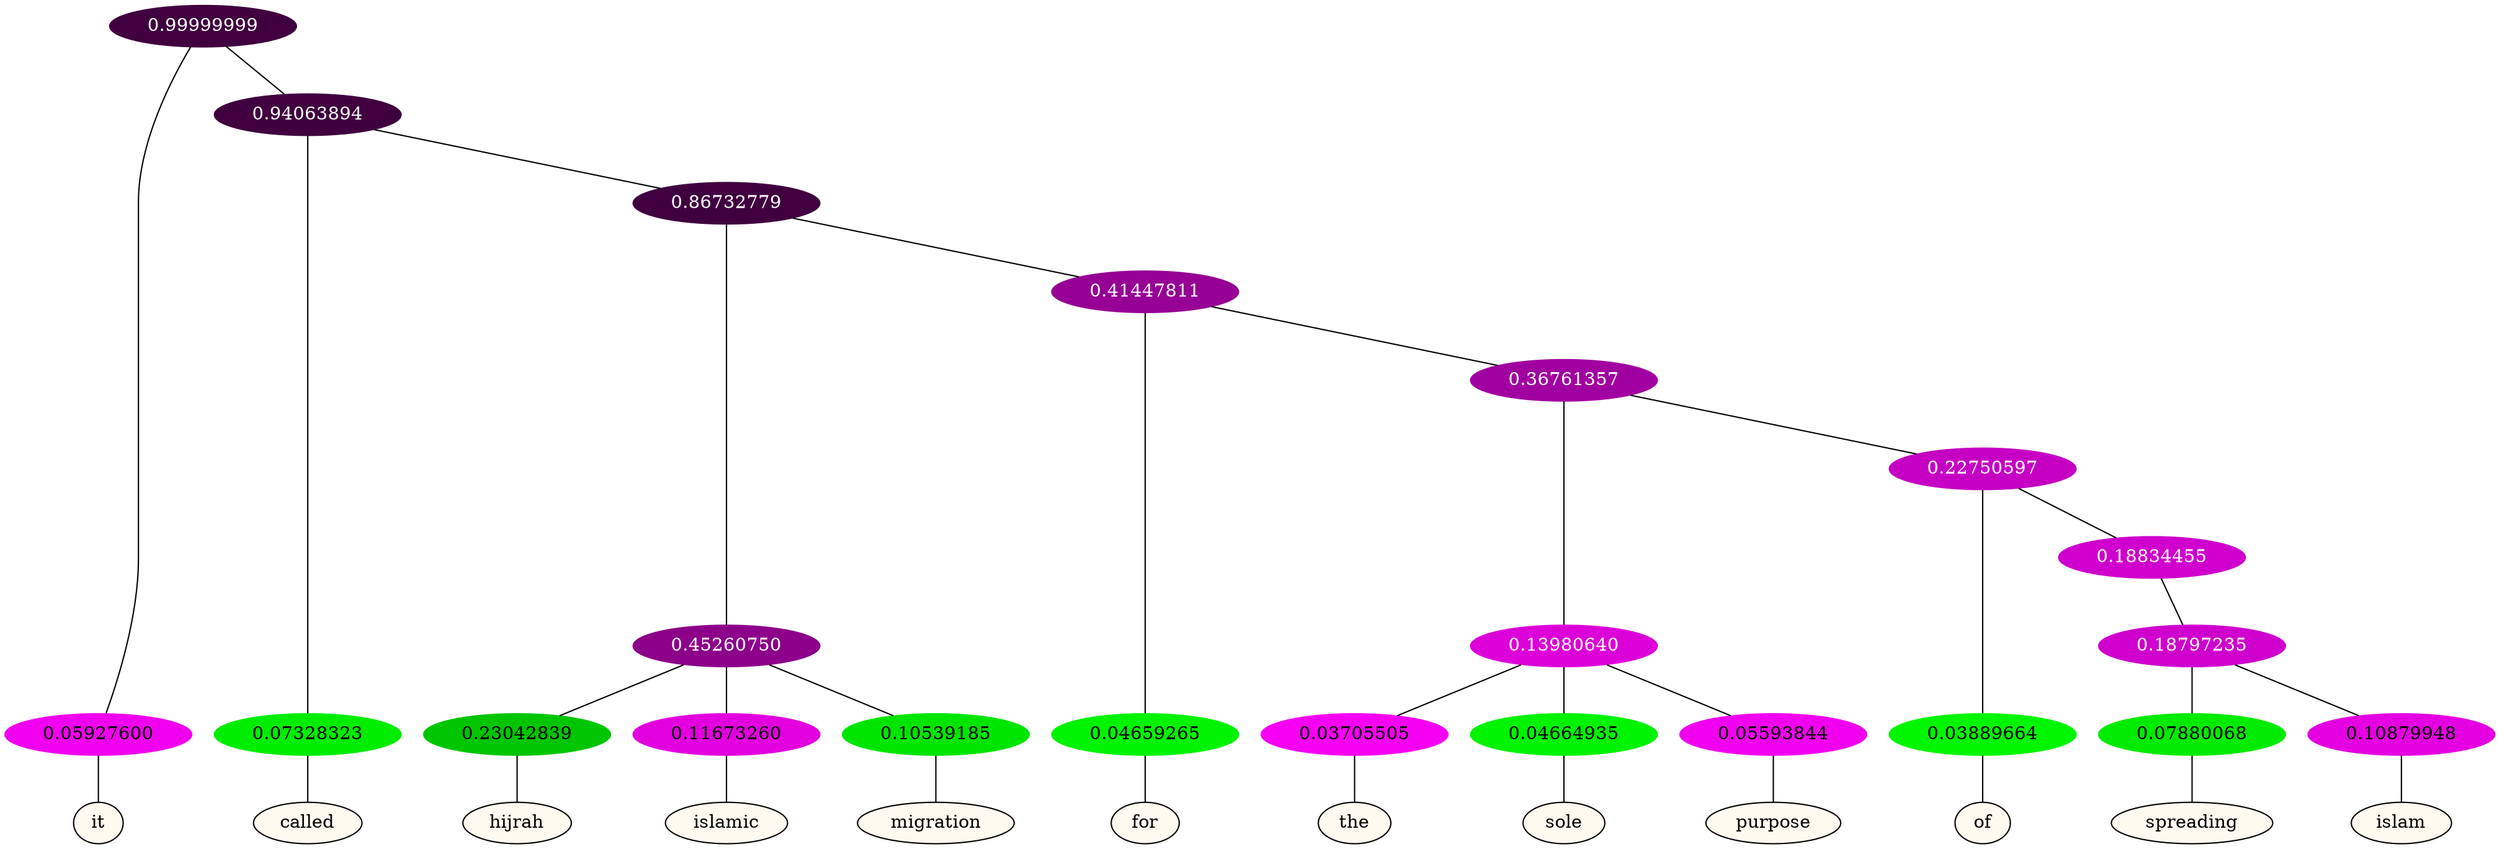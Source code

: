 graph {
	node [format=png height=0.15 nodesep=0.001 ordering=out overlap=prism overlap_scaling=0.01 ranksep=0.001 ratio=0.2 style=filled width=0.15]
	{
		rank=same
		a_w_1 [label=it color=black fillcolor=floralwhite style="filled,solid"]
		a_w_3 [label=called color=black fillcolor=floralwhite style="filled,solid"]
		a_w_7 [label=hijrah color=black fillcolor=floralwhite style="filled,solid"]
		a_w_8 [label=islamic color=black fillcolor=floralwhite style="filled,solid"]
		a_w_9 [label=migration color=black fillcolor=floralwhite style="filled,solid"]
		a_w_10 [label=for color=black fillcolor=floralwhite style="filled,solid"]
		a_w_14 [label=the color=black fillcolor=floralwhite style="filled,solid"]
		a_w_15 [label=sole color=black fillcolor=floralwhite style="filled,solid"]
		a_w_16 [label=purpose color=black fillcolor=floralwhite style="filled,solid"]
		a_w_17 [label=of color=black fillcolor=floralwhite style="filled,solid"]
		a_w_20 [label=spreading color=black fillcolor=floralwhite style="filled,solid"]
		a_w_21 [label=islam color=black fillcolor=floralwhite style="filled,solid"]
	}
	a_n_1 -- a_w_1
	a_n_3 -- a_w_3
	a_n_7 -- a_w_7
	a_n_8 -- a_w_8
	a_n_9 -- a_w_9
	a_n_10 -- a_w_10
	a_n_14 -- a_w_14
	a_n_15 -- a_w_15
	a_n_16 -- a_w_16
	a_n_17 -- a_w_17
	a_n_20 -- a_w_20
	a_n_21 -- a_w_21
	{
		rank=same
		a_n_1 [label=0.05927600 color="0.835 1.000 0.941" fontcolor=black]
		a_n_3 [label=0.07328323 color="0.334 1.000 0.927" fontcolor=black]
		a_n_7 [label=0.23042839 color="0.334 1.000 0.770" fontcolor=black]
		a_n_8 [label=0.11673260 color="0.835 1.000 0.883" fontcolor=black]
		a_n_9 [label=0.10539185 color="0.334 1.000 0.895" fontcolor=black]
		a_n_10 [label=0.04659265 color="0.334 1.000 0.953" fontcolor=black]
		a_n_14 [label=0.03705505 color="0.835 1.000 0.963" fontcolor=black]
		a_n_15 [label=0.04664935 color="0.334 1.000 0.953" fontcolor=black]
		a_n_16 [label=0.05593844 color="0.835 1.000 0.944" fontcolor=black]
		a_n_17 [label=0.03889664 color="0.334 1.000 0.961" fontcolor=black]
		a_n_20 [label=0.07880068 color="0.334 1.000 0.921" fontcolor=black]
		a_n_21 [label=0.10879948 color="0.835 1.000 0.891" fontcolor=black]
	}
	a_n_0 [label=0.99999999 color="0.835 1.000 0.250" fontcolor=grey99]
	a_n_0 -- a_n_1
	a_n_2 [label=0.94063894 color="0.835 1.000 0.250" fontcolor=grey99]
	a_n_0 -- a_n_2
	a_n_2 -- a_n_3
	a_n_4 [label=0.86732779 color="0.835 1.000 0.250" fontcolor=grey99]
	a_n_2 -- a_n_4
	a_n_5 [label=0.45260750 color="0.835 1.000 0.547" fontcolor=grey99]
	a_n_4 -- a_n_5
	a_n_6 [label=0.41447811 color="0.835 1.000 0.586" fontcolor=grey99]
	a_n_4 -- a_n_6
	a_n_5 -- a_n_7
	a_n_5 -- a_n_8
	a_n_5 -- a_n_9
	a_n_6 -- a_n_10
	a_n_11 [label=0.36761357 color="0.835 1.000 0.632" fontcolor=grey99]
	a_n_6 -- a_n_11
	a_n_12 [label=0.13980640 color="0.835 1.000 0.860" fontcolor=grey99]
	a_n_11 -- a_n_12
	a_n_13 [label=0.22750597 color="0.835 1.000 0.772" fontcolor=grey99]
	a_n_11 -- a_n_13
	a_n_12 -- a_n_14
	a_n_12 -- a_n_15
	a_n_12 -- a_n_16
	a_n_13 -- a_n_17
	a_n_18 [label=0.18834455 color="0.835 1.000 0.812" fontcolor=grey99]
	a_n_13 -- a_n_18
	a_n_19 [label=0.18797235 color="0.835 1.000 0.812" fontcolor=grey99]
	a_n_18 -- a_n_19
	a_n_19 -- a_n_20
	a_n_19 -- a_n_21
}
